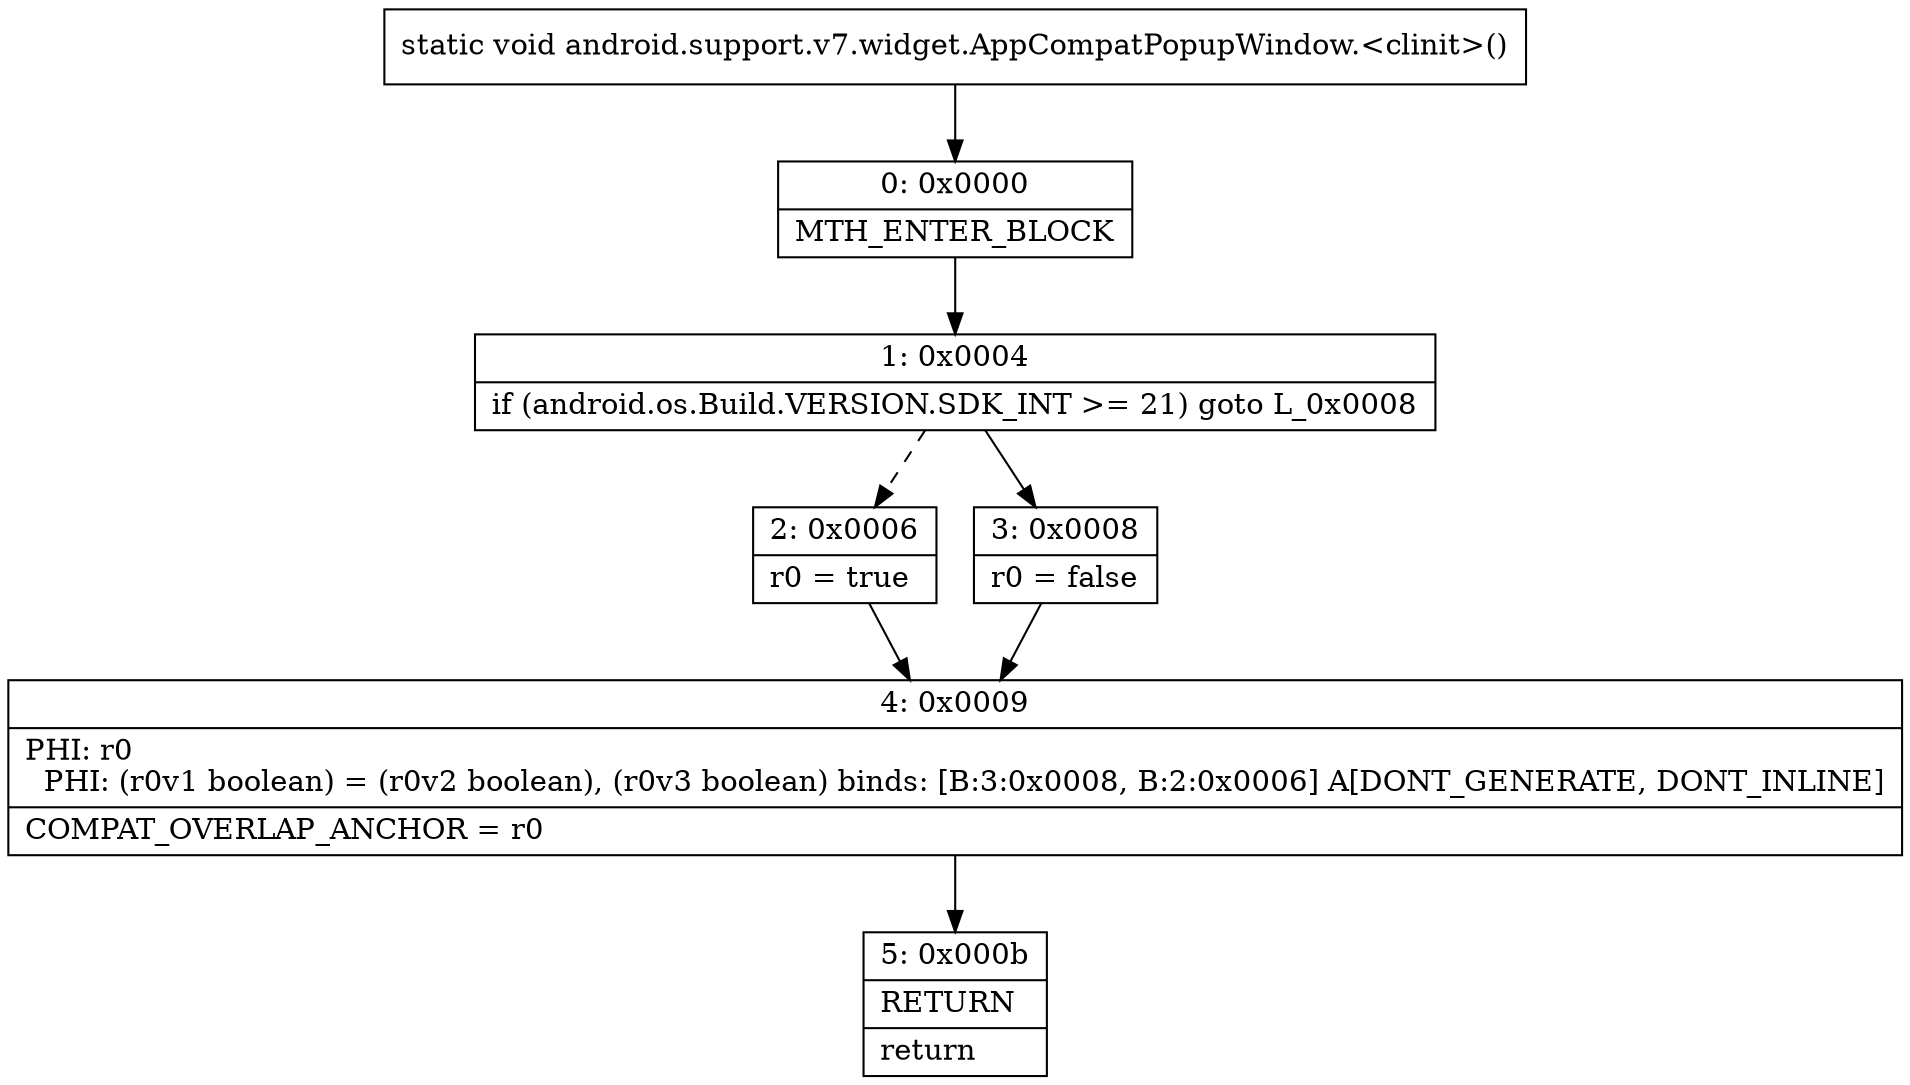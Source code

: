 digraph "CFG forandroid.support.v7.widget.AppCompatPopupWindow.\<clinit\>()V" {
Node_0 [shape=record,label="{0\:\ 0x0000|MTH_ENTER_BLOCK\l}"];
Node_1 [shape=record,label="{1\:\ 0x0004|if (android.os.Build.VERSION.SDK_INT \>= 21) goto L_0x0008\l}"];
Node_2 [shape=record,label="{2\:\ 0x0006|r0 = true\l}"];
Node_3 [shape=record,label="{3\:\ 0x0008|r0 = false\l}"];
Node_4 [shape=record,label="{4\:\ 0x0009|PHI: r0 \l  PHI: (r0v1 boolean) = (r0v2 boolean), (r0v3 boolean) binds: [B:3:0x0008, B:2:0x0006] A[DONT_GENERATE, DONT_INLINE]\l|COMPAT_OVERLAP_ANCHOR = r0\l}"];
Node_5 [shape=record,label="{5\:\ 0x000b|RETURN\l|return\l}"];
MethodNode[shape=record,label="{static void android.support.v7.widget.AppCompatPopupWindow.\<clinit\>() }"];
MethodNode -> Node_0;
Node_0 -> Node_1;
Node_1 -> Node_2[style=dashed];
Node_1 -> Node_3;
Node_2 -> Node_4;
Node_3 -> Node_4;
Node_4 -> Node_5;
}

